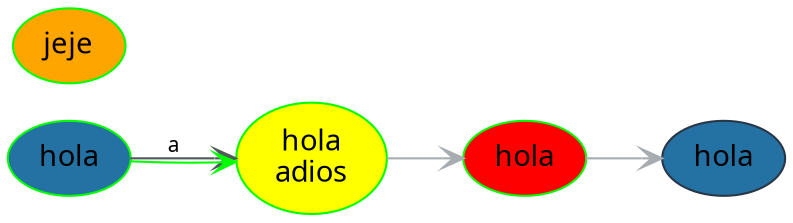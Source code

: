 digraph regexp {
rankdir=LR;
node[shape = "ellipse" style=filled fontname = "Century Gothic" color= green];
edge[arrowhead = vee color = "#a6acaf " fontname = "Sans-Serif" fontsize="10"];
0[ fillcolor="#2471a3" label = "hola" ];
1[label = "hola\nadios"][fillcolor=yellow]2[label = "hola"][fillcolor=red]3[label = "hola" color= "#283747" fillcolor="#2471a3"];
0->1[color = "#515a5a" label="a    "]
1->2
2->3
4[label = "jeje"]
4[fillcolor = orange]
0->1[penwidth="" color="green"]

}